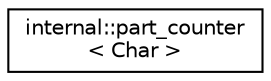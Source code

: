 digraph "Иерархия классов. Графический вид."
{
  edge [fontname="Helvetica",fontsize="10",labelfontname="Helvetica",labelfontsize="10"];
  node [fontname="Helvetica",fontsize="10",shape=record];
  rankdir="LR";
  Node0 [label="internal::part_counter\l\< Char \>",height=0.2,width=0.4,color="black", fillcolor="white", style="filled",URL="$structinternal_1_1part__counter.html"];
}
